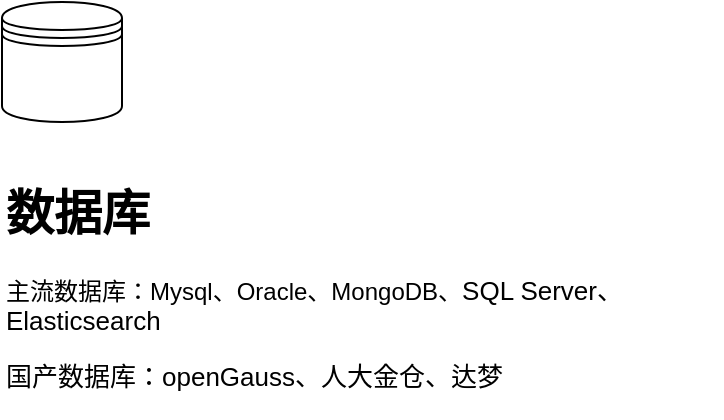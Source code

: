 <mxfile version="24.4.7" type="github">
  <diagram name="第 1 页" id="3JdLDlZtKlIp8TxT6yqI">
    <mxGraphModel dx="1434" dy="780" grid="1" gridSize="10" guides="1" tooltips="1" connect="1" arrows="1" fold="1" page="1" pageScale="1" pageWidth="827" pageHeight="1169" math="0" shadow="0">
      <root>
        <mxCell id="0" />
        <mxCell id="1" parent="0" />
        <mxCell id="FVGwjlgd87L53xhA5rX--4" value="" style="shape=datastore;whiteSpace=wrap;html=1;" vertex="1" parent="1">
          <mxGeometry x="200" y="380" width="60" height="60" as="geometry" />
        </mxCell>
        <mxCell id="FVGwjlgd87L53xhA5rX--5" value="&lt;h1 style=&quot;margin-top: 0px;&quot;&gt;数据库&lt;/h1&gt;&lt;p&gt;主流数据库：Mysql、Oracle、MongoDB、&lt;span style=&quot;background-color: rgb(255, 255, 255); font-family: Arial, sans-serif; font-size: 13px;&quot;&gt;SQL Server、Elasticsearch&lt;/span&gt;&lt;/p&gt;&lt;p&gt;&lt;span style=&quot;background-color: rgb(255, 255, 255); font-family: Arial, sans-serif; font-size: 13px;&quot;&gt;国产数据库：&lt;/span&gt;&lt;span style=&quot;background-color: rgb(255, 255, 255); font-family: Arial, sans-serif; font-size: 13px;&quot;&gt;openGauss&lt;/span&gt;&lt;span style=&quot;background-color: rgb(255, 255, 255); font-family: Arial, sans-serif; font-size: 13px;&quot;&gt;、人大金仓、达梦&lt;/span&gt;&lt;/p&gt;&lt;p&gt;&lt;span style=&quot;background-color: rgb(255, 255, 255); font-family: Arial, sans-serif; font-size: 13px;&quot;&gt;&lt;br&gt;&lt;/span&gt;&lt;/p&gt;" style="text;html=1;whiteSpace=wrap;overflow=hidden;rounded=0;" vertex="1" parent="1">
          <mxGeometry x="200" y="465" width="360" height="120" as="geometry" />
        </mxCell>
      </root>
    </mxGraphModel>
  </diagram>
</mxfile>
